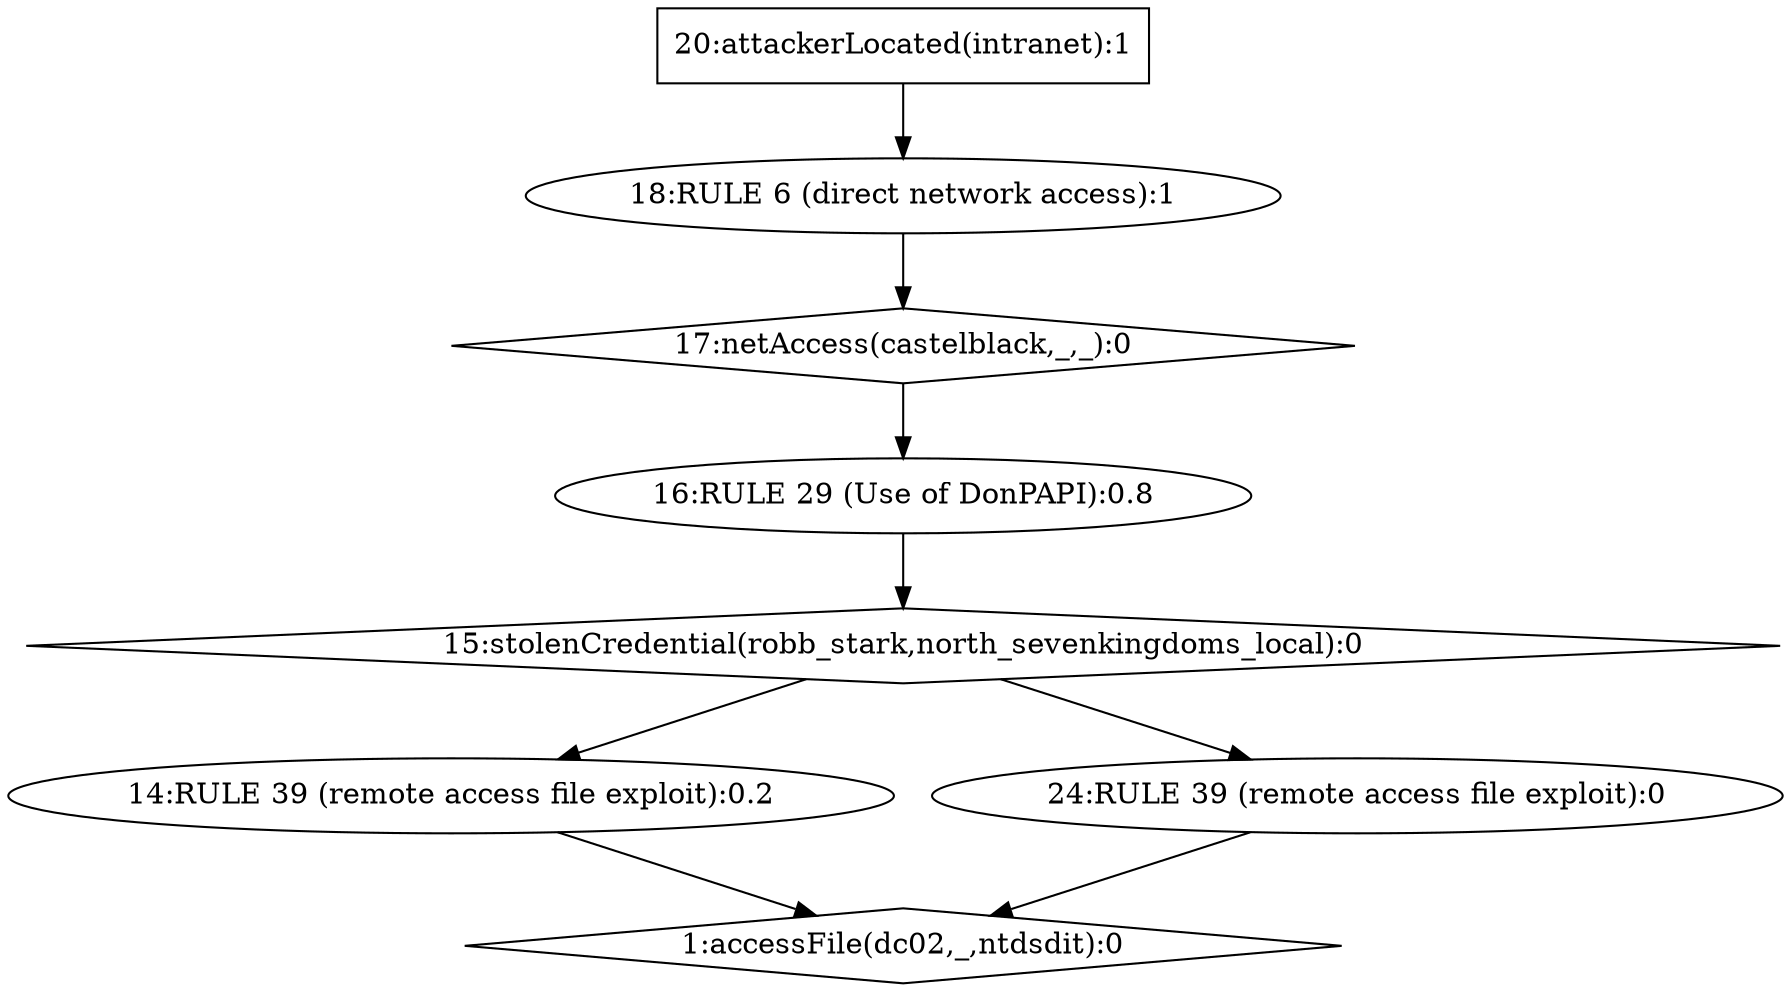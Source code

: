 strict digraph G {
  1 [ label="1:accessFile(dc02,_,ntdsdit):0" shape="diamond" ];
  2 [ label="14:RULE 39 (remote access file exploit):0.2" shape="ellipse" ];
  3 [ label="15:stolenCredential(robb_stark,north_sevenkingdoms_local):0" shape="diamond" ];
  4 [ label="16:RULE 29 (Use of DonPAPI):0.8" shape="ellipse" ];
  5 [ label="17:netAccess(castelblack,_,_):0" shape="diamond" ];
  6 [ label="18:RULE 6 (direct network access):1" shape="ellipse" ];
  7 [ label="20:attackerLocated(intranet):1" shape="box" ];
  8 [ label="24:RULE 39 (remote access file exploit):0" shape="ellipse" ];
  7 -> 6 [ color="black" ];
  6 -> 5 [ color="black" ];
  5 -> 4 [ color="black" ];
  4 -> 3 [ color="black" ];
  3 -> 2 [ color="black" ];
  2 -> 1 [ color="black" ];
  3 -> 8 [ color="black" ];
  8 -> 1 [ color="black" ];
}
